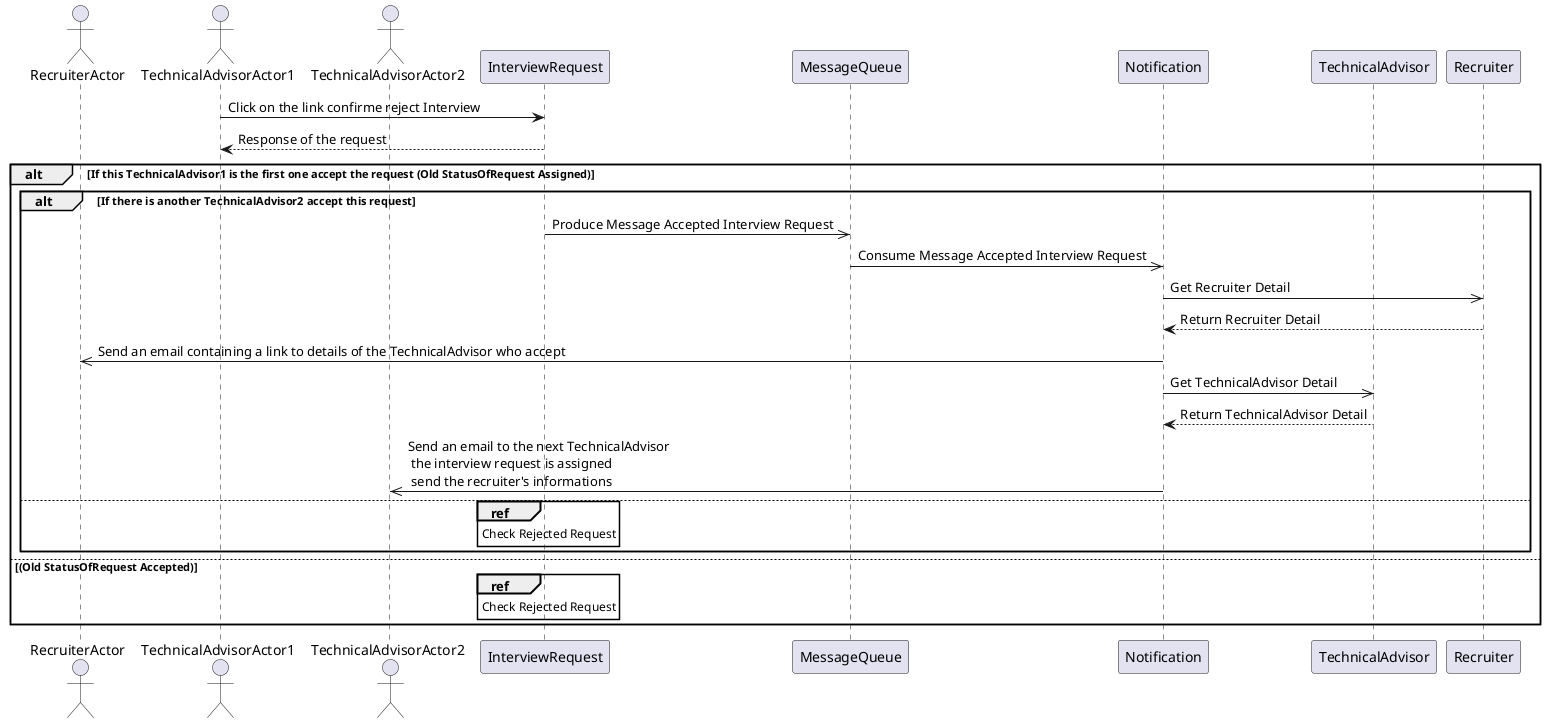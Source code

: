 @startuml
actor RecruiterActor
actor TechnicalAdvisorActor1
actor TechnicalAdvisorActor2
participant InterviewRequest
participant MessageQueue
participant Notification
participant TechnicalAdvisor
participant Recruiter

TechnicalAdvisorActor1 -> InterviewRequest: Click on the link confirme reject Interview
InterviewRequest --> TechnicalAdvisorActor1: Response of the request
alt If this TechnicalAdvisor1 is the first one accept the request (Old StatusOfRequest Assigned)
    alt If there is another TechnicalAdvisor2 accept this request
        InterviewRequest ->> MessageQueue: Produce Message Accepted Interview Request
        Notification <<- MessageQueue: Consume Message Accepted Interview Request
        Notification ->> Recruiter: Get Recruiter Detail
        Recruiter --> Notification: Return Recruiter Detail
        Notification ->> RecruiterActor: Send an email containing a link to details of the TechnicalAdvisor who accept
        Notification ->> TechnicalAdvisor: Get TechnicalAdvisor Detail
        TechnicalAdvisor --> Notification: Return TechnicalAdvisor Detail
        Notification ->> TechnicalAdvisorActor2: Send an email to the next TechnicalAdvisor \n the interview request is assigned \n send the recruiter's informations
    else
        ref over InterviewRequest
            Check Rejected Request
        end ref
    end
else (Old StatusOfRequest Accepted)
    ref over InterviewRequest
        Check Rejected Request
    end ref
end

@enduml